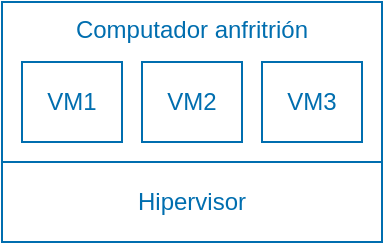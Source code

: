 <mxfile>
    <diagram id="awwQLbMp61nxiMoSuy3x" name="Page-1">
        <mxGraphModel dx="536" dy="546" grid="1" gridSize="10" guides="1" tooltips="1" connect="1" arrows="1" fold="1" page="1" pageScale="1" pageWidth="850" pageHeight="1100" math="0" shadow="0">
            <root>
                <mxCell id="0"/>
                <mxCell id="1" parent="0"/>
                <mxCell id="2" value="Computador anfritrión" style="rounded=0;whiteSpace=wrap;html=1;fillColor=none;fontColor=light-dark(#006EAF,#006EAF);strokeColor=light-dark(#006EAF,#006EAF);verticalAlign=top;" parent="1" vertex="1">
                    <mxGeometry x="40" y="50" width="190" height="80" as="geometry"/>
                </mxCell>
                <mxCell id="3" value="Hipervisor" style="rounded=0;whiteSpace=wrap;html=1;fillColor=none;fontColor=light-dark(#006EAF,#006EAF);strokeColor=light-dark(#006EAF,#006EAF);" parent="1" vertex="1">
                    <mxGeometry x="40" y="130" width="190" height="40" as="geometry"/>
                </mxCell>
                <mxCell id="4" value="VM1" style="rounded=0;whiteSpace=wrap;html=1;fillColor=none;fontColor=light-dark(#006EAF,#006EAF);strokeColor=light-dark(#006EAF,#006EAF);" parent="1" vertex="1">
                    <mxGeometry x="50" y="80" width="50" height="40" as="geometry"/>
                </mxCell>
                <mxCell id="5" value="VM2" style="rounded=0;whiteSpace=wrap;html=1;fillColor=none;fontColor=light-dark(#006EAF,#006EAF);strokeColor=light-dark(#006EAF,#006EAF);" parent="1" vertex="1">
                    <mxGeometry x="110" y="80" width="50" height="40" as="geometry"/>
                </mxCell>
                <mxCell id="6" value="VM3" style="rounded=0;whiteSpace=wrap;html=1;fillColor=none;fontColor=light-dark(#006EAF,#006EAF);strokeColor=light-dark(#006EAF,#006EAF);" parent="1" vertex="1">
                    <mxGeometry x="170" y="80" width="50" height="40" as="geometry"/>
                </mxCell>
            </root>
        </mxGraphModel>
    </diagram>
</mxfile>